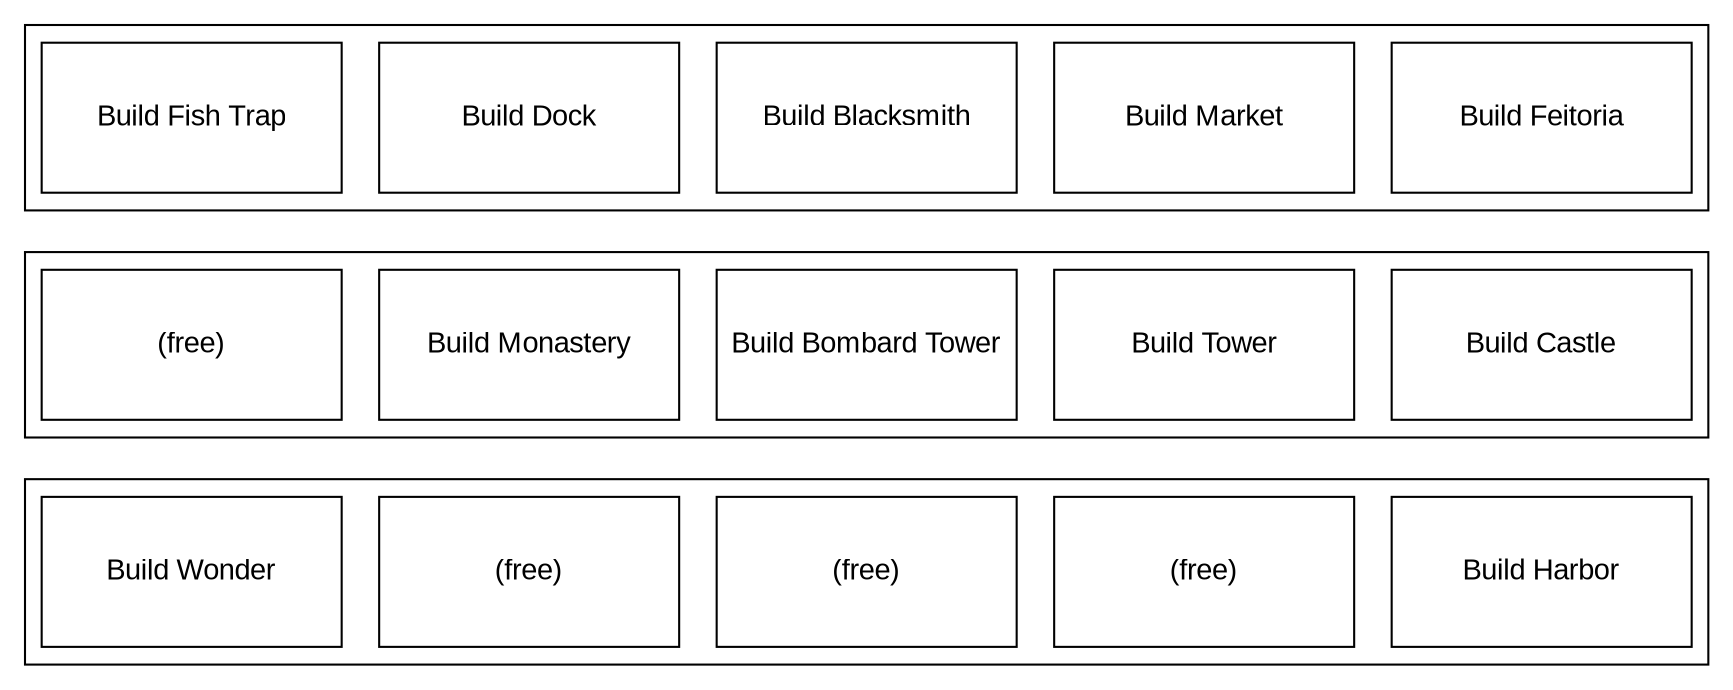 digraph D {
    node [pin=true, width=2, height=1, shape=record, fixedsize=true, autosize=false, fontname="Arial"];
    subgraph cluster_0 {
      e [label="Build Feitoria"];
      d [label="Build Market"];
      c [label="Build Blacksmith"];
      b [label="Build Dock"];
      a [label="Build Fish Trap"];
    }
    subgraph cluster_1 {
      j [label="Build Castle"];
      i [label="Build Tower"];
      h [label="Build Bombard Tower"];
      g [label="Build Monastery"];
      f [label="(free)"];
    }

    subgraph cluster_2 {
      k [label="Build Harbor"];
      l [label="(free)"];
      m [label="(free)"];
      n [label="(free)"];
      o [label="Build Wonder"];
    }
  a -> f [style=invis];
  j -> k [style=invis];
}
